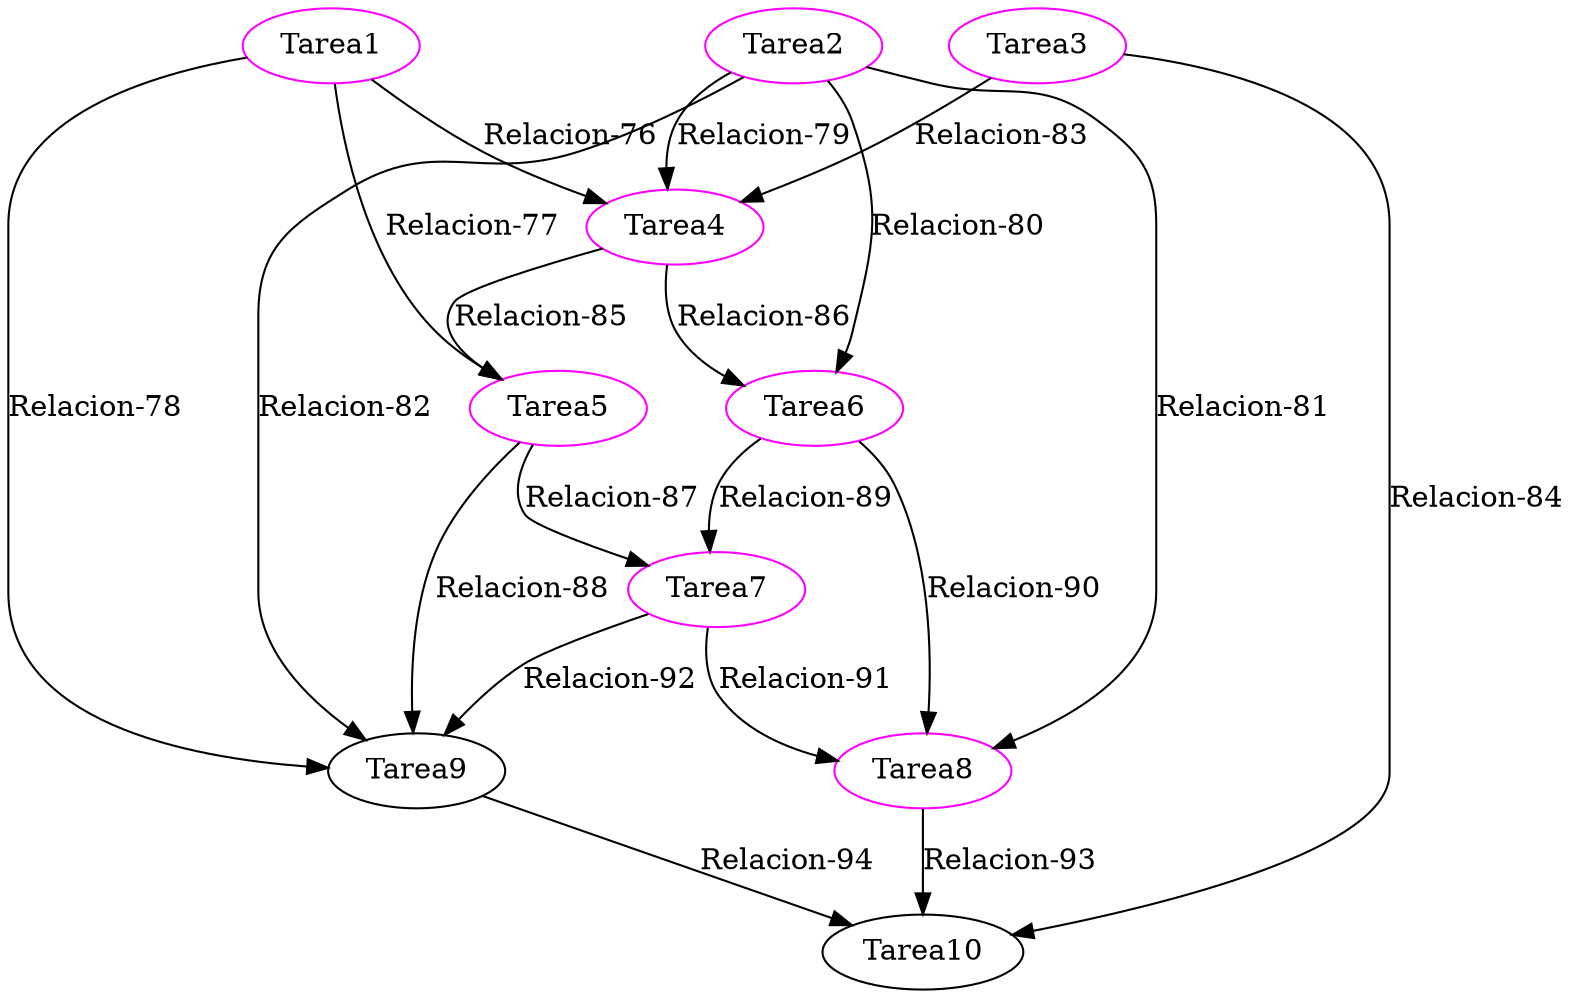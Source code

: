 strict digraph G {
  1 [ color="magenta" label="Tarea1" ];
  2 [ color="magenta" label="Tarea2" ];
  3 [ color="magenta" label="Tarea3" ];
  4 [ color="magenta" label="Tarea4" ];
  5 [ color="magenta" label="Tarea5" ];
  6 [ color="magenta" label="Tarea6" ];
  7 [ color="magenta" label="Tarea7" ];
  8 [ color="magenta" label="Tarea8" ];
  9 [ color="black" label="Tarea9" ];
  10 [ color="black" label="Tarea10" ];
  1 -> 4 [ color="black" label="Relacion-76" ];
  1 -> 5 [ color="black" label="Relacion-77" ];
  1 -> 9 [ color="black" label="Relacion-78" ];
  2 -> 4 [ color="black" label="Relacion-79" ];
  2 -> 6 [ color="black" label="Relacion-80" ];
  2 -> 8 [ color="black" label="Relacion-81" ];
  2 -> 9 [ color="black" label="Relacion-82" ];
  3 -> 4 [ color="black" label="Relacion-83" ];
  3 -> 10 [ color="black" label="Relacion-84" ];
  4 -> 5 [ color="black" label="Relacion-85" ];
  4 -> 6 [ color="black" label="Relacion-86" ];
  5 -> 7 [ color="black" label="Relacion-87" ];
  5 -> 9 [ color="black" label="Relacion-88" ];
  6 -> 7 [ color="black" label="Relacion-89" ];
  6 -> 8 [ color="black" label="Relacion-90" ];
  7 -> 8 [ color="black" label="Relacion-91" ];
  7 -> 9 [ color="black" label="Relacion-92" ];
  8 -> 10 [ color="black" label="Relacion-93" ];
  9 -> 10 [ color="black" label="Relacion-94" ];
}
